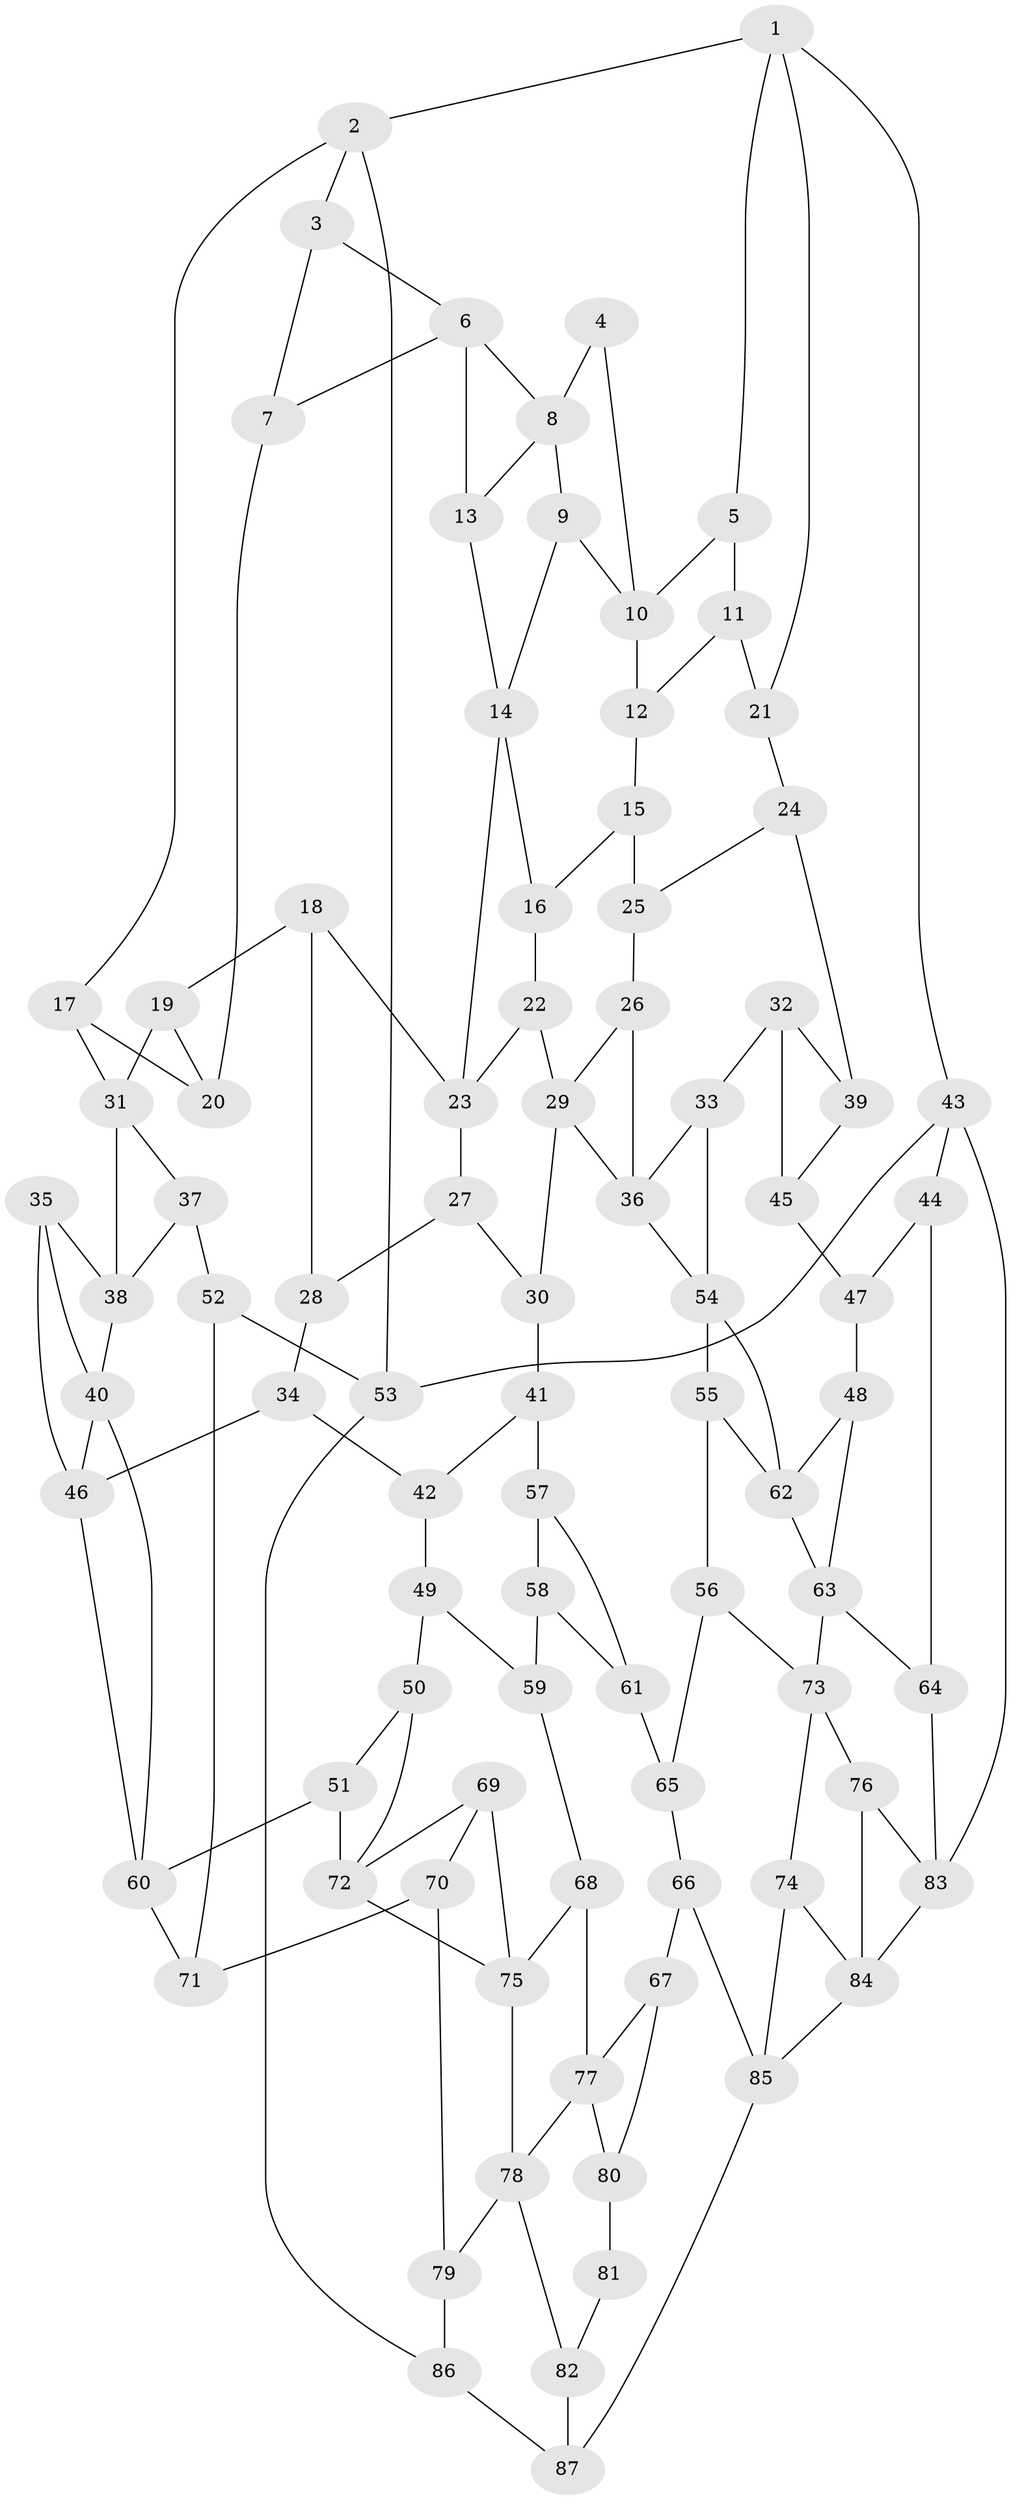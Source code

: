 // original degree distribution, {3: 0.016129032258064516, 6: 0.20967741935483872, 4: 0.22580645161290322, 5: 0.5483870967741935}
// Generated by graph-tools (version 1.1) at 2025/38/03/04/25 23:38:32]
// undirected, 87 vertices, 143 edges
graph export_dot {
  node [color=gray90,style=filled];
  1;
  2;
  3;
  4;
  5;
  6;
  7;
  8;
  9;
  10;
  11;
  12;
  13;
  14;
  15;
  16;
  17;
  18;
  19;
  20;
  21;
  22;
  23;
  24;
  25;
  26;
  27;
  28;
  29;
  30;
  31;
  32;
  33;
  34;
  35;
  36;
  37;
  38;
  39;
  40;
  41;
  42;
  43;
  44;
  45;
  46;
  47;
  48;
  49;
  50;
  51;
  52;
  53;
  54;
  55;
  56;
  57;
  58;
  59;
  60;
  61;
  62;
  63;
  64;
  65;
  66;
  67;
  68;
  69;
  70;
  71;
  72;
  73;
  74;
  75;
  76;
  77;
  78;
  79;
  80;
  81;
  82;
  83;
  84;
  85;
  86;
  87;
  1 -- 2 [weight=1.0];
  1 -- 5 [weight=1.0];
  1 -- 21 [weight=1.0];
  1 -- 43 [weight=1.0];
  2 -- 3 [weight=1.0];
  2 -- 17 [weight=1.0];
  2 -- 53 [weight=1.0];
  3 -- 6 [weight=1.0];
  3 -- 7 [weight=1.0];
  4 -- 8 [weight=1.0];
  4 -- 10 [weight=1.0];
  5 -- 10 [weight=1.0];
  5 -- 11 [weight=1.0];
  6 -- 7 [weight=1.0];
  6 -- 8 [weight=1.0];
  6 -- 13 [weight=1.0];
  7 -- 20 [weight=2.0];
  8 -- 9 [weight=1.0];
  8 -- 13 [weight=1.0];
  9 -- 10 [weight=1.0];
  9 -- 14 [weight=1.0];
  10 -- 12 [weight=1.0];
  11 -- 12 [weight=1.0];
  11 -- 21 [weight=2.0];
  12 -- 15 [weight=1.0];
  13 -- 14 [weight=1.0];
  14 -- 16 [weight=1.0];
  14 -- 23 [weight=1.0];
  15 -- 16 [weight=1.0];
  15 -- 25 [weight=1.0];
  16 -- 22 [weight=1.0];
  17 -- 20 [weight=1.0];
  17 -- 31 [weight=1.0];
  18 -- 19 [weight=1.0];
  18 -- 23 [weight=1.0];
  18 -- 28 [weight=1.0];
  19 -- 20 [weight=1.0];
  19 -- 31 [weight=1.0];
  21 -- 24 [weight=1.0];
  22 -- 23 [weight=1.0];
  22 -- 29 [weight=1.0];
  23 -- 27 [weight=1.0];
  24 -- 25 [weight=1.0];
  24 -- 39 [weight=2.0];
  25 -- 26 [weight=1.0];
  26 -- 29 [weight=1.0];
  26 -- 36 [weight=1.0];
  27 -- 28 [weight=1.0];
  27 -- 30 [weight=1.0];
  28 -- 34 [weight=1.0];
  29 -- 30 [weight=1.0];
  29 -- 36 [weight=1.0];
  30 -- 41 [weight=1.0];
  31 -- 37 [weight=1.0];
  31 -- 38 [weight=1.0];
  32 -- 33 [weight=1.0];
  32 -- 39 [weight=1.0];
  32 -- 45 [weight=1.0];
  33 -- 36 [weight=1.0];
  33 -- 54 [weight=1.0];
  34 -- 42 [weight=1.0];
  34 -- 46 [weight=1.0];
  35 -- 38 [weight=1.0];
  35 -- 40 [weight=1.0];
  35 -- 46 [weight=1.0];
  36 -- 54 [weight=1.0];
  37 -- 38 [weight=1.0];
  37 -- 52 [weight=1.0];
  38 -- 40 [weight=1.0];
  39 -- 45 [weight=1.0];
  40 -- 46 [weight=1.0];
  40 -- 60 [weight=1.0];
  41 -- 42 [weight=1.0];
  41 -- 57 [weight=2.0];
  42 -- 49 [weight=1.0];
  43 -- 44 [weight=1.0];
  43 -- 53 [weight=1.0];
  43 -- 83 [weight=1.0];
  44 -- 47 [weight=1.0];
  44 -- 64 [weight=1.0];
  45 -- 47 [weight=2.0];
  46 -- 60 [weight=1.0];
  47 -- 48 [weight=1.0];
  48 -- 62 [weight=1.0];
  48 -- 63 [weight=1.0];
  49 -- 50 [weight=1.0];
  49 -- 59 [weight=1.0];
  50 -- 51 [weight=1.0];
  50 -- 72 [weight=1.0];
  51 -- 60 [weight=1.0];
  51 -- 72 [weight=1.0];
  52 -- 53 [weight=1.0];
  52 -- 71 [weight=1.0];
  53 -- 86 [weight=1.0];
  54 -- 55 [weight=1.0];
  54 -- 62 [weight=1.0];
  55 -- 56 [weight=1.0];
  55 -- 62 [weight=1.0];
  56 -- 65 [weight=1.0];
  56 -- 73 [weight=1.0];
  57 -- 58 [weight=1.0];
  57 -- 61 [weight=1.0];
  58 -- 59 [weight=1.0];
  58 -- 61 [weight=1.0];
  59 -- 68 [weight=1.0];
  60 -- 71 [weight=1.0];
  61 -- 65 [weight=2.0];
  62 -- 63 [weight=1.0];
  63 -- 64 [weight=1.0];
  63 -- 73 [weight=1.0];
  64 -- 83 [weight=1.0];
  65 -- 66 [weight=1.0];
  66 -- 67 [weight=1.0];
  66 -- 85 [weight=1.0];
  67 -- 77 [weight=1.0];
  67 -- 80 [weight=1.0];
  68 -- 75 [weight=1.0];
  68 -- 77 [weight=1.0];
  69 -- 70 [weight=1.0];
  69 -- 72 [weight=1.0];
  69 -- 75 [weight=1.0];
  70 -- 71 [weight=1.0];
  70 -- 79 [weight=1.0];
  72 -- 75 [weight=1.0];
  73 -- 74 [weight=1.0];
  73 -- 76 [weight=1.0];
  74 -- 84 [weight=1.0];
  74 -- 85 [weight=1.0];
  75 -- 78 [weight=1.0];
  76 -- 83 [weight=1.0];
  76 -- 84 [weight=1.0];
  77 -- 78 [weight=1.0];
  77 -- 80 [weight=1.0];
  78 -- 79 [weight=1.0];
  78 -- 82 [weight=1.0];
  79 -- 86 [weight=1.0];
  80 -- 81 [weight=2.0];
  81 -- 82 [weight=1.0];
  82 -- 87 [weight=1.0];
  83 -- 84 [weight=1.0];
  84 -- 85 [weight=1.0];
  85 -- 87 [weight=1.0];
  86 -- 87 [weight=1.0];
}
